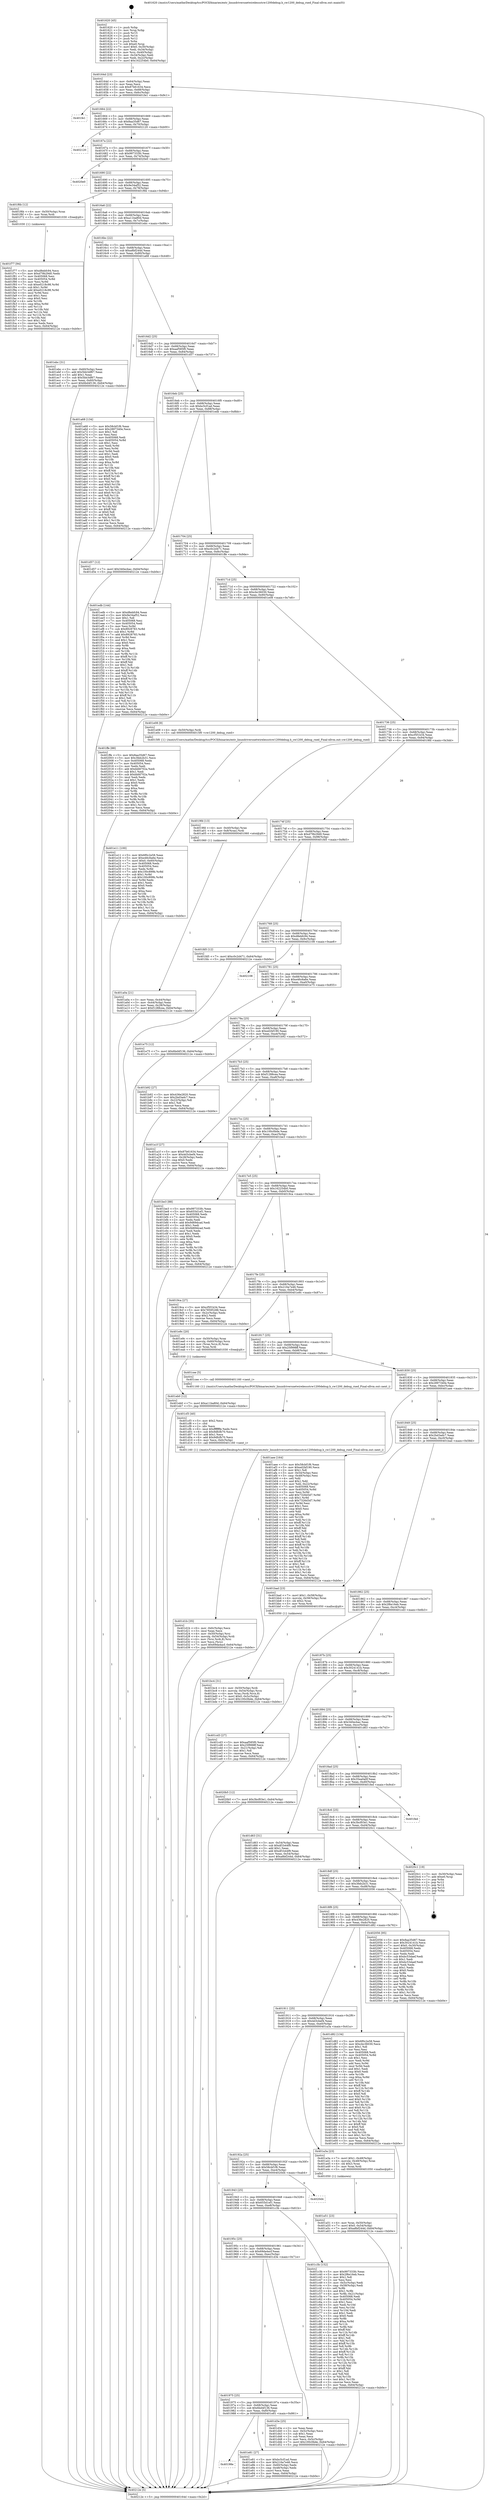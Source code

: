 digraph "0x401620" {
  label = "0x401620 (/mnt/c/Users/mathe/Desktop/tcc/POCII/binaries/extr_linuxdriversnetwirelessstcw1200debug.h_cw1200_debug_rxed_Final-ollvm.out::main(0))"
  labelloc = "t"
  node[shape=record]

  Entry [label="",width=0.3,height=0.3,shape=circle,fillcolor=black,style=filled]
  "0x40164d" [label="{
     0x40164d [23]\l
     | [instrs]\l
     &nbsp;&nbsp;0x40164d \<+3\>: mov -0x64(%rbp),%eax\l
     &nbsp;&nbsp;0x401650 \<+2\>: mov %eax,%ecx\l
     &nbsp;&nbsp;0x401652 \<+6\>: sub $0x87b61634,%ecx\l
     &nbsp;&nbsp;0x401658 \<+3\>: mov %eax,-0x68(%rbp)\l
     &nbsp;&nbsp;0x40165b \<+3\>: mov %ecx,-0x6c(%rbp)\l
     &nbsp;&nbsp;0x40165e \<+6\>: je 0000000000401fe1 \<main+0x9c1\>\l
  }"]
  "0x401fe1" [label="{
     0x401fe1\l
  }", style=dashed]
  "0x401664" [label="{
     0x401664 [22]\l
     | [instrs]\l
     &nbsp;&nbsp;0x401664 \<+5\>: jmp 0000000000401669 \<main+0x49\>\l
     &nbsp;&nbsp;0x401669 \<+3\>: mov -0x68(%rbp),%eax\l
     &nbsp;&nbsp;0x40166c \<+5\>: sub $0x8aa35d67,%eax\l
     &nbsp;&nbsp;0x401671 \<+3\>: mov %eax,-0x70(%rbp)\l
     &nbsp;&nbsp;0x401674 \<+6\>: je 0000000000402120 \<main+0xb00\>\l
  }"]
  Exit [label="",width=0.3,height=0.3,shape=circle,fillcolor=black,style=filled,peripheries=2]
  "0x402120" [label="{
     0x402120\l
  }", style=dashed]
  "0x40167a" [label="{
     0x40167a [22]\l
     | [instrs]\l
     &nbsp;&nbsp;0x40167a \<+5\>: jmp 000000000040167f \<main+0x5f\>\l
     &nbsp;&nbsp;0x40167f \<+3\>: mov -0x68(%rbp),%eax\l
     &nbsp;&nbsp;0x401682 \<+5\>: sub $0x997333fc,%eax\l
     &nbsp;&nbsp;0x401687 \<+3\>: mov %eax,-0x74(%rbp)\l
     &nbsp;&nbsp;0x40168a \<+6\>: je 00000000004020e0 \<main+0xac0\>\l
  }"]
  "0x401f77" [label="{
     0x401f77 [94]\l
     | [instrs]\l
     &nbsp;&nbsp;0x401f77 \<+5\>: mov $0xd8ebfc94,%ecx\l
     &nbsp;&nbsp;0x401f7c \<+5\>: mov $0xd79b29d0,%edx\l
     &nbsp;&nbsp;0x401f81 \<+7\>: mov 0x405068,%esi\l
     &nbsp;&nbsp;0x401f88 \<+8\>: mov 0x405054,%r8d\l
     &nbsp;&nbsp;0x401f90 \<+3\>: mov %esi,%r9d\l
     &nbsp;&nbsp;0x401f93 \<+7\>: sub $0xe0218c98,%r9d\l
     &nbsp;&nbsp;0x401f9a \<+4\>: sub $0x1,%r9d\l
     &nbsp;&nbsp;0x401f9e \<+7\>: add $0xe0218c98,%r9d\l
     &nbsp;&nbsp;0x401fa5 \<+4\>: imul %r9d,%esi\l
     &nbsp;&nbsp;0x401fa9 \<+3\>: and $0x1,%esi\l
     &nbsp;&nbsp;0x401fac \<+3\>: cmp $0x0,%esi\l
     &nbsp;&nbsp;0x401faf \<+4\>: sete %r10b\l
     &nbsp;&nbsp;0x401fb3 \<+4\>: cmp $0xa,%r8d\l
     &nbsp;&nbsp;0x401fb7 \<+4\>: setl %r11b\l
     &nbsp;&nbsp;0x401fbb \<+3\>: mov %r10b,%bl\l
     &nbsp;&nbsp;0x401fbe \<+3\>: and %r11b,%bl\l
     &nbsp;&nbsp;0x401fc1 \<+3\>: xor %r11b,%r10b\l
     &nbsp;&nbsp;0x401fc4 \<+3\>: or %r10b,%bl\l
     &nbsp;&nbsp;0x401fc7 \<+3\>: test $0x1,%bl\l
     &nbsp;&nbsp;0x401fca \<+3\>: cmovne %edx,%ecx\l
     &nbsp;&nbsp;0x401fcd \<+3\>: mov %ecx,-0x64(%rbp)\l
     &nbsp;&nbsp;0x401fd0 \<+5\>: jmp 000000000040212e \<main+0xb0e\>\l
  }"]
  "0x4020e0" [label="{
     0x4020e0\l
  }", style=dashed]
  "0x401690" [label="{
     0x401690 [22]\l
     | [instrs]\l
     &nbsp;&nbsp;0x401690 \<+5\>: jmp 0000000000401695 \<main+0x75\>\l
     &nbsp;&nbsp;0x401695 \<+3\>: mov -0x68(%rbp),%eax\l
     &nbsp;&nbsp;0x401698 \<+5\>: sub $0x9e34af52,%eax\l
     &nbsp;&nbsp;0x40169d \<+3\>: mov %eax,-0x78(%rbp)\l
     &nbsp;&nbsp;0x4016a0 \<+6\>: je 0000000000401f6b \<main+0x94b\>\l
  }"]
  "0x401eb0" [label="{
     0x401eb0 [12]\l
     | [instrs]\l
     &nbsp;&nbsp;0x401eb0 \<+7\>: movl $0xa11ba80d,-0x64(%rbp)\l
     &nbsp;&nbsp;0x401eb7 \<+5\>: jmp 000000000040212e \<main+0xb0e\>\l
  }"]
  "0x401f6b" [label="{
     0x401f6b [12]\l
     | [instrs]\l
     &nbsp;&nbsp;0x401f6b \<+4\>: mov -0x50(%rbp),%rax\l
     &nbsp;&nbsp;0x401f6f \<+3\>: mov %rax,%rdi\l
     &nbsp;&nbsp;0x401f72 \<+5\>: call 0000000000401030 \<free@plt\>\l
     | [calls]\l
     &nbsp;&nbsp;0x401030 \{1\} (unknown)\l
  }"]
  "0x4016a6" [label="{
     0x4016a6 [22]\l
     | [instrs]\l
     &nbsp;&nbsp;0x4016a6 \<+5\>: jmp 00000000004016ab \<main+0x8b\>\l
     &nbsp;&nbsp;0x4016ab \<+3\>: mov -0x68(%rbp),%eax\l
     &nbsp;&nbsp;0x4016ae \<+5\>: sub $0xa11ba80d,%eax\l
     &nbsp;&nbsp;0x4016b3 \<+3\>: mov %eax,-0x7c(%rbp)\l
     &nbsp;&nbsp;0x4016b6 \<+6\>: je 0000000000401ebc \<main+0x89c\>\l
  }"]
  "0x40198e" [label="{
     0x40198e\l
  }", style=dashed]
  "0x401ebc" [label="{
     0x401ebc [31]\l
     | [instrs]\l
     &nbsp;&nbsp;0x401ebc \<+3\>: mov -0x60(%rbp),%eax\l
     &nbsp;&nbsp;0x401ebf \<+5\>: add $0x5bb3df67,%eax\l
     &nbsp;&nbsp;0x401ec4 \<+3\>: add $0x1,%eax\l
     &nbsp;&nbsp;0x401ec7 \<+5\>: sub $0x5bb3df67,%eax\l
     &nbsp;&nbsp;0x401ecc \<+3\>: mov %eax,-0x60(%rbp)\l
     &nbsp;&nbsp;0x401ecf \<+7\>: movl $0x6bd4f136,-0x64(%rbp)\l
     &nbsp;&nbsp;0x401ed6 \<+5\>: jmp 000000000040212e \<main+0xb0e\>\l
  }"]
  "0x4016bc" [label="{
     0x4016bc [22]\l
     | [instrs]\l
     &nbsp;&nbsp;0x4016bc \<+5\>: jmp 00000000004016c1 \<main+0xa1\>\l
     &nbsp;&nbsp;0x4016c1 \<+3\>: mov -0x68(%rbp),%eax\l
     &nbsp;&nbsp;0x4016c4 \<+5\>: sub $0xa8bf244d,%eax\l
     &nbsp;&nbsp;0x4016c9 \<+3\>: mov %eax,-0x80(%rbp)\l
     &nbsp;&nbsp;0x4016cc \<+6\>: je 0000000000401a68 \<main+0x448\>\l
  }"]
  "0x401e81" [label="{
     0x401e81 [27]\l
     | [instrs]\l
     &nbsp;&nbsp;0x401e81 \<+5\>: mov $0xbc5cf1ad,%eax\l
     &nbsp;&nbsp;0x401e86 \<+5\>: mov $0x216a7e46,%ecx\l
     &nbsp;&nbsp;0x401e8b \<+3\>: mov -0x60(%rbp),%edx\l
     &nbsp;&nbsp;0x401e8e \<+3\>: cmp -0x48(%rbp),%edx\l
     &nbsp;&nbsp;0x401e91 \<+3\>: cmovl %ecx,%eax\l
     &nbsp;&nbsp;0x401e94 \<+3\>: mov %eax,-0x64(%rbp)\l
     &nbsp;&nbsp;0x401e97 \<+5\>: jmp 000000000040212e \<main+0xb0e\>\l
  }"]
  "0x401a68" [label="{
     0x401a68 [134]\l
     | [instrs]\l
     &nbsp;&nbsp;0x401a68 \<+5\>: mov $0x58cbf1f6,%eax\l
     &nbsp;&nbsp;0x401a6d \<+5\>: mov $0x2897340e,%ecx\l
     &nbsp;&nbsp;0x401a72 \<+2\>: mov $0x1,%dl\l
     &nbsp;&nbsp;0x401a74 \<+2\>: xor %esi,%esi\l
     &nbsp;&nbsp;0x401a76 \<+7\>: mov 0x405068,%edi\l
     &nbsp;&nbsp;0x401a7d \<+8\>: mov 0x405054,%r8d\l
     &nbsp;&nbsp;0x401a85 \<+3\>: sub $0x1,%esi\l
     &nbsp;&nbsp;0x401a88 \<+3\>: mov %edi,%r9d\l
     &nbsp;&nbsp;0x401a8b \<+3\>: add %esi,%r9d\l
     &nbsp;&nbsp;0x401a8e \<+4\>: imul %r9d,%edi\l
     &nbsp;&nbsp;0x401a92 \<+3\>: and $0x1,%edi\l
     &nbsp;&nbsp;0x401a95 \<+3\>: cmp $0x0,%edi\l
     &nbsp;&nbsp;0x401a98 \<+4\>: sete %r10b\l
     &nbsp;&nbsp;0x401a9c \<+4\>: cmp $0xa,%r8d\l
     &nbsp;&nbsp;0x401aa0 \<+4\>: setl %r11b\l
     &nbsp;&nbsp;0x401aa4 \<+3\>: mov %r10b,%bl\l
     &nbsp;&nbsp;0x401aa7 \<+3\>: xor $0xff,%bl\l
     &nbsp;&nbsp;0x401aaa \<+3\>: mov %r11b,%r14b\l
     &nbsp;&nbsp;0x401aad \<+4\>: xor $0xff,%r14b\l
     &nbsp;&nbsp;0x401ab1 \<+3\>: xor $0x0,%dl\l
     &nbsp;&nbsp;0x401ab4 \<+3\>: mov %bl,%r15b\l
     &nbsp;&nbsp;0x401ab7 \<+4\>: and $0x0,%r15b\l
     &nbsp;&nbsp;0x401abb \<+3\>: and %dl,%r10b\l
     &nbsp;&nbsp;0x401abe \<+3\>: mov %r14b,%r12b\l
     &nbsp;&nbsp;0x401ac1 \<+4\>: and $0x0,%r12b\l
     &nbsp;&nbsp;0x401ac5 \<+3\>: and %dl,%r11b\l
     &nbsp;&nbsp;0x401ac8 \<+3\>: or %r10b,%r15b\l
     &nbsp;&nbsp;0x401acb \<+3\>: or %r11b,%r12b\l
     &nbsp;&nbsp;0x401ace \<+3\>: xor %r12b,%r15b\l
     &nbsp;&nbsp;0x401ad1 \<+3\>: or %r14b,%bl\l
     &nbsp;&nbsp;0x401ad4 \<+3\>: xor $0xff,%bl\l
     &nbsp;&nbsp;0x401ad7 \<+3\>: or $0x0,%dl\l
     &nbsp;&nbsp;0x401ada \<+2\>: and %dl,%bl\l
     &nbsp;&nbsp;0x401adc \<+3\>: or %bl,%r15b\l
     &nbsp;&nbsp;0x401adf \<+4\>: test $0x1,%r15b\l
     &nbsp;&nbsp;0x401ae3 \<+3\>: cmovne %ecx,%eax\l
     &nbsp;&nbsp;0x401ae6 \<+3\>: mov %eax,-0x64(%rbp)\l
     &nbsp;&nbsp;0x401ae9 \<+5\>: jmp 000000000040212e \<main+0xb0e\>\l
  }"]
  "0x4016d2" [label="{
     0x4016d2 [25]\l
     | [instrs]\l
     &nbsp;&nbsp;0x4016d2 \<+5\>: jmp 00000000004016d7 \<main+0xb7\>\l
     &nbsp;&nbsp;0x4016d7 \<+3\>: mov -0x68(%rbp),%eax\l
     &nbsp;&nbsp;0x4016da \<+5\>: sub $0xaaf585f0,%eax\l
     &nbsp;&nbsp;0x4016df \<+6\>: mov %eax,-0x84(%rbp)\l
     &nbsp;&nbsp;0x4016e5 \<+6\>: je 0000000000401d57 \<main+0x737\>\l
  }"]
  "0x401e11" [label="{
     0x401e11 [100]\l
     | [instrs]\l
     &nbsp;&nbsp;0x401e11 \<+5\>: mov $0x6f0c2e58,%eax\l
     &nbsp;&nbsp;0x401e16 \<+5\>: mov $0xe46c6a6e,%ecx\l
     &nbsp;&nbsp;0x401e1b \<+7\>: movl $0x0,-0x60(%rbp)\l
     &nbsp;&nbsp;0x401e22 \<+7\>: mov 0x405068,%edx\l
     &nbsp;&nbsp;0x401e29 \<+7\>: mov 0x405054,%esi\l
     &nbsp;&nbsp;0x401e30 \<+3\>: mov %edx,%r8d\l
     &nbsp;&nbsp;0x401e33 \<+7\>: add $0x100c899b,%r8d\l
     &nbsp;&nbsp;0x401e3a \<+4\>: sub $0x1,%r8d\l
     &nbsp;&nbsp;0x401e3e \<+7\>: sub $0x100c899b,%r8d\l
     &nbsp;&nbsp;0x401e45 \<+4\>: imul %r8d,%edx\l
     &nbsp;&nbsp;0x401e49 \<+3\>: and $0x1,%edx\l
     &nbsp;&nbsp;0x401e4c \<+3\>: cmp $0x0,%edx\l
     &nbsp;&nbsp;0x401e4f \<+4\>: sete %r9b\l
     &nbsp;&nbsp;0x401e53 \<+3\>: cmp $0xa,%esi\l
     &nbsp;&nbsp;0x401e56 \<+4\>: setl %r10b\l
     &nbsp;&nbsp;0x401e5a \<+3\>: mov %r9b,%r11b\l
     &nbsp;&nbsp;0x401e5d \<+3\>: and %r10b,%r11b\l
     &nbsp;&nbsp;0x401e60 \<+3\>: xor %r10b,%r9b\l
     &nbsp;&nbsp;0x401e63 \<+3\>: or %r9b,%r11b\l
     &nbsp;&nbsp;0x401e66 \<+4\>: test $0x1,%r11b\l
     &nbsp;&nbsp;0x401e6a \<+3\>: cmovne %ecx,%eax\l
     &nbsp;&nbsp;0x401e6d \<+3\>: mov %eax,-0x64(%rbp)\l
     &nbsp;&nbsp;0x401e70 \<+5\>: jmp 000000000040212e \<main+0xb0e\>\l
  }"]
  "0x401d57" [label="{
     0x401d57 [12]\l
     | [instrs]\l
     &nbsp;&nbsp;0x401d57 \<+7\>: movl $0x340ecbac,-0x64(%rbp)\l
     &nbsp;&nbsp;0x401d5e \<+5\>: jmp 000000000040212e \<main+0xb0e\>\l
  }"]
  "0x4016eb" [label="{
     0x4016eb [25]\l
     | [instrs]\l
     &nbsp;&nbsp;0x4016eb \<+5\>: jmp 00000000004016f0 \<main+0xd0\>\l
     &nbsp;&nbsp;0x4016f0 \<+3\>: mov -0x68(%rbp),%eax\l
     &nbsp;&nbsp;0x4016f3 \<+5\>: sub $0xbc5cf1ad,%eax\l
     &nbsp;&nbsp;0x4016f8 \<+6\>: mov %eax,-0x88(%rbp)\l
     &nbsp;&nbsp;0x4016fe \<+6\>: je 0000000000401edb \<main+0x8bb\>\l
  }"]
  "0x401975" [label="{
     0x401975 [25]\l
     | [instrs]\l
     &nbsp;&nbsp;0x401975 \<+5\>: jmp 000000000040197a \<main+0x35a\>\l
     &nbsp;&nbsp;0x40197a \<+3\>: mov -0x68(%rbp),%eax\l
     &nbsp;&nbsp;0x40197d \<+5\>: sub $0x6bd4f136,%eax\l
     &nbsp;&nbsp;0x401982 \<+6\>: mov %eax,-0xf0(%rbp)\l
     &nbsp;&nbsp;0x401988 \<+6\>: je 0000000000401e81 \<main+0x861\>\l
  }"]
  "0x401edb" [label="{
     0x401edb [144]\l
     | [instrs]\l
     &nbsp;&nbsp;0x401edb \<+5\>: mov $0xd8ebfc94,%eax\l
     &nbsp;&nbsp;0x401ee0 \<+5\>: mov $0x9e34af52,%ecx\l
     &nbsp;&nbsp;0x401ee5 \<+2\>: mov $0x1,%dl\l
     &nbsp;&nbsp;0x401ee7 \<+7\>: mov 0x405068,%esi\l
     &nbsp;&nbsp;0x401eee \<+7\>: mov 0x405054,%edi\l
     &nbsp;&nbsp;0x401ef5 \<+3\>: mov %esi,%r8d\l
     &nbsp;&nbsp;0x401ef8 \<+7\>: sub $0x8928783,%r8d\l
     &nbsp;&nbsp;0x401eff \<+4\>: sub $0x1,%r8d\l
     &nbsp;&nbsp;0x401f03 \<+7\>: add $0x8928783,%r8d\l
     &nbsp;&nbsp;0x401f0a \<+4\>: imul %r8d,%esi\l
     &nbsp;&nbsp;0x401f0e \<+3\>: and $0x1,%esi\l
     &nbsp;&nbsp;0x401f11 \<+3\>: cmp $0x0,%esi\l
     &nbsp;&nbsp;0x401f14 \<+4\>: sete %r9b\l
     &nbsp;&nbsp;0x401f18 \<+3\>: cmp $0xa,%edi\l
     &nbsp;&nbsp;0x401f1b \<+4\>: setl %r10b\l
     &nbsp;&nbsp;0x401f1f \<+3\>: mov %r9b,%r11b\l
     &nbsp;&nbsp;0x401f22 \<+4\>: xor $0xff,%r11b\l
     &nbsp;&nbsp;0x401f26 \<+3\>: mov %r10b,%bl\l
     &nbsp;&nbsp;0x401f29 \<+3\>: xor $0xff,%bl\l
     &nbsp;&nbsp;0x401f2c \<+3\>: xor $0x1,%dl\l
     &nbsp;&nbsp;0x401f2f \<+3\>: mov %r11b,%r14b\l
     &nbsp;&nbsp;0x401f32 \<+4\>: and $0xff,%r14b\l
     &nbsp;&nbsp;0x401f36 \<+3\>: and %dl,%r9b\l
     &nbsp;&nbsp;0x401f39 \<+3\>: mov %bl,%r15b\l
     &nbsp;&nbsp;0x401f3c \<+4\>: and $0xff,%r15b\l
     &nbsp;&nbsp;0x401f40 \<+3\>: and %dl,%r10b\l
     &nbsp;&nbsp;0x401f43 \<+3\>: or %r9b,%r14b\l
     &nbsp;&nbsp;0x401f46 \<+3\>: or %r10b,%r15b\l
     &nbsp;&nbsp;0x401f49 \<+3\>: xor %r15b,%r14b\l
     &nbsp;&nbsp;0x401f4c \<+3\>: or %bl,%r11b\l
     &nbsp;&nbsp;0x401f4f \<+4\>: xor $0xff,%r11b\l
     &nbsp;&nbsp;0x401f53 \<+3\>: or $0x1,%dl\l
     &nbsp;&nbsp;0x401f56 \<+3\>: and %dl,%r11b\l
     &nbsp;&nbsp;0x401f59 \<+3\>: or %r11b,%r14b\l
     &nbsp;&nbsp;0x401f5c \<+4\>: test $0x1,%r14b\l
     &nbsp;&nbsp;0x401f60 \<+3\>: cmovne %ecx,%eax\l
     &nbsp;&nbsp;0x401f63 \<+3\>: mov %eax,-0x64(%rbp)\l
     &nbsp;&nbsp;0x401f66 \<+5\>: jmp 000000000040212e \<main+0xb0e\>\l
  }"]
  "0x401704" [label="{
     0x401704 [25]\l
     | [instrs]\l
     &nbsp;&nbsp;0x401704 \<+5\>: jmp 0000000000401709 \<main+0xe9\>\l
     &nbsp;&nbsp;0x401709 \<+3\>: mov -0x68(%rbp),%eax\l
     &nbsp;&nbsp;0x40170c \<+5\>: sub $0xc0c2d471,%eax\l
     &nbsp;&nbsp;0x401711 \<+6\>: mov %eax,-0x8c(%rbp)\l
     &nbsp;&nbsp;0x401717 \<+6\>: je 0000000000401ffe \<main+0x9de\>\l
  }"]
  "0x401d3e" [label="{
     0x401d3e [25]\l
     | [instrs]\l
     &nbsp;&nbsp;0x401d3e \<+2\>: xor %eax,%eax\l
     &nbsp;&nbsp;0x401d40 \<+3\>: mov -0x5c(%rbp),%ecx\l
     &nbsp;&nbsp;0x401d43 \<+3\>: sub $0x1,%eax\l
     &nbsp;&nbsp;0x401d46 \<+2\>: sub %eax,%ecx\l
     &nbsp;&nbsp;0x401d48 \<+3\>: mov %ecx,-0x5c(%rbp)\l
     &nbsp;&nbsp;0x401d4b \<+7\>: movl $0x100c0bde,-0x64(%rbp)\l
     &nbsp;&nbsp;0x401d52 \<+5\>: jmp 000000000040212e \<main+0xb0e\>\l
  }"]
  "0x401ffe" [label="{
     0x401ffe [88]\l
     | [instrs]\l
     &nbsp;&nbsp;0x401ffe \<+5\>: mov $0x8aa35d67,%eax\l
     &nbsp;&nbsp;0x402003 \<+5\>: mov $0x3feb2b31,%ecx\l
     &nbsp;&nbsp;0x402008 \<+7\>: mov 0x405068,%edx\l
     &nbsp;&nbsp;0x40200f \<+7\>: mov 0x405054,%esi\l
     &nbsp;&nbsp;0x402016 \<+2\>: mov %edx,%edi\l
     &nbsp;&nbsp;0x402018 \<+6\>: add $0xbbfd702a,%edi\l
     &nbsp;&nbsp;0x40201e \<+3\>: sub $0x1,%edi\l
     &nbsp;&nbsp;0x402021 \<+6\>: sub $0xbbfd702a,%edi\l
     &nbsp;&nbsp;0x402027 \<+3\>: imul %edi,%edx\l
     &nbsp;&nbsp;0x40202a \<+3\>: and $0x1,%edx\l
     &nbsp;&nbsp;0x40202d \<+3\>: cmp $0x0,%edx\l
     &nbsp;&nbsp;0x402030 \<+4\>: sete %r8b\l
     &nbsp;&nbsp;0x402034 \<+3\>: cmp $0xa,%esi\l
     &nbsp;&nbsp;0x402037 \<+4\>: setl %r9b\l
     &nbsp;&nbsp;0x40203b \<+3\>: mov %r8b,%r10b\l
     &nbsp;&nbsp;0x40203e \<+3\>: and %r9b,%r10b\l
     &nbsp;&nbsp;0x402041 \<+3\>: xor %r9b,%r8b\l
     &nbsp;&nbsp;0x402044 \<+3\>: or %r8b,%r10b\l
     &nbsp;&nbsp;0x402047 \<+4\>: test $0x1,%r10b\l
     &nbsp;&nbsp;0x40204b \<+3\>: cmovne %ecx,%eax\l
     &nbsp;&nbsp;0x40204e \<+3\>: mov %eax,-0x64(%rbp)\l
     &nbsp;&nbsp;0x402051 \<+5\>: jmp 000000000040212e \<main+0xb0e\>\l
  }"]
  "0x40171d" [label="{
     0x40171d [25]\l
     | [instrs]\l
     &nbsp;&nbsp;0x40171d \<+5\>: jmp 0000000000401722 \<main+0x102\>\l
     &nbsp;&nbsp;0x401722 \<+3\>: mov -0x68(%rbp),%eax\l
     &nbsp;&nbsp;0x401725 \<+5\>: sub $0xcbc36030,%eax\l
     &nbsp;&nbsp;0x40172a \<+6\>: mov %eax,-0x90(%rbp)\l
     &nbsp;&nbsp;0x401730 \<+6\>: je 0000000000401e08 \<main+0x7e8\>\l
  }"]
  "0x401d1b" [label="{
     0x401d1b [35]\l
     | [instrs]\l
     &nbsp;&nbsp;0x401d1b \<+6\>: mov -0xfc(%rbp),%ecx\l
     &nbsp;&nbsp;0x401d21 \<+3\>: imul %eax,%ecx\l
     &nbsp;&nbsp;0x401d24 \<+4\>: mov -0x50(%rbp),%rsi\l
     &nbsp;&nbsp;0x401d28 \<+4\>: movslq -0x54(%rbp),%rdi\l
     &nbsp;&nbsp;0x401d2c \<+4\>: mov (%rsi,%rdi,8),%rsi\l
     &nbsp;&nbsp;0x401d30 \<+2\>: mov %ecx,(%rsi)\l
     &nbsp;&nbsp;0x401d32 \<+7\>: movl $0x69da4acf,-0x64(%rbp)\l
     &nbsp;&nbsp;0x401d39 \<+5\>: jmp 000000000040212e \<main+0xb0e\>\l
  }"]
  "0x401e08" [label="{
     0x401e08 [9]\l
     | [instrs]\l
     &nbsp;&nbsp;0x401e08 \<+4\>: mov -0x50(%rbp),%rdi\l
     &nbsp;&nbsp;0x401e0c \<+5\>: call 00000000004015f0 \<cw1200_debug_rxed\>\l
     | [calls]\l
     &nbsp;&nbsp;0x4015f0 \{1\} (/mnt/c/Users/mathe/Desktop/tcc/POCII/binaries/extr_linuxdriversnetwirelessstcw1200debug.h_cw1200_debug_rxed_Final-ollvm.out::cw1200_debug_rxed)\l
  }"]
  "0x401736" [label="{
     0x401736 [25]\l
     | [instrs]\l
     &nbsp;&nbsp;0x401736 \<+5\>: jmp 000000000040173b \<main+0x11b\>\l
     &nbsp;&nbsp;0x40173b \<+3\>: mov -0x68(%rbp),%eax\l
     &nbsp;&nbsp;0x40173e \<+5\>: sub $0xcf5f1b34,%eax\l
     &nbsp;&nbsp;0x401743 \<+6\>: mov %eax,-0x94(%rbp)\l
     &nbsp;&nbsp;0x401749 \<+6\>: je 00000000004019fd \<main+0x3dd\>\l
  }"]
  "0x401cf3" [label="{
     0x401cf3 [40]\l
     | [instrs]\l
     &nbsp;&nbsp;0x401cf3 \<+5\>: mov $0x2,%ecx\l
     &nbsp;&nbsp;0x401cf8 \<+1\>: cltd\l
     &nbsp;&nbsp;0x401cf9 \<+2\>: idiv %ecx\l
     &nbsp;&nbsp;0x401cfb \<+6\>: imul $0xfffffffe,%edx,%ecx\l
     &nbsp;&nbsp;0x401d01 \<+6\>: sub $0x9dfcfb70,%ecx\l
     &nbsp;&nbsp;0x401d07 \<+3\>: add $0x1,%ecx\l
     &nbsp;&nbsp;0x401d0a \<+6\>: add $0x9dfcfb70,%ecx\l
     &nbsp;&nbsp;0x401d10 \<+6\>: mov %ecx,-0xfc(%rbp)\l
     &nbsp;&nbsp;0x401d16 \<+5\>: call 0000000000401160 \<next_i\>\l
     | [calls]\l
     &nbsp;&nbsp;0x401160 \{1\} (/mnt/c/Users/mathe/Desktop/tcc/POCII/binaries/extr_linuxdriversnetwirelessstcw1200debug.h_cw1200_debug_rxed_Final-ollvm.out::next_i)\l
  }"]
  "0x4019fd" [label="{
     0x4019fd [13]\l
     | [instrs]\l
     &nbsp;&nbsp;0x4019fd \<+4\>: mov -0x40(%rbp),%rax\l
     &nbsp;&nbsp;0x401a01 \<+4\>: mov 0x8(%rax),%rdi\l
     &nbsp;&nbsp;0x401a05 \<+5\>: call 0000000000401060 \<atoi@plt\>\l
     | [calls]\l
     &nbsp;&nbsp;0x401060 \{1\} (unknown)\l
  }"]
  "0x40174f" [label="{
     0x40174f [25]\l
     | [instrs]\l
     &nbsp;&nbsp;0x40174f \<+5\>: jmp 0000000000401754 \<main+0x134\>\l
     &nbsp;&nbsp;0x401754 \<+3\>: mov -0x68(%rbp),%eax\l
     &nbsp;&nbsp;0x401757 \<+5\>: sub $0xd79b29d0,%eax\l
     &nbsp;&nbsp;0x40175c \<+6\>: mov %eax,-0x98(%rbp)\l
     &nbsp;&nbsp;0x401762 \<+6\>: je 0000000000401fd5 \<main+0x9b5\>\l
  }"]
  "0x40195c" [label="{
     0x40195c [25]\l
     | [instrs]\l
     &nbsp;&nbsp;0x40195c \<+5\>: jmp 0000000000401961 \<main+0x341\>\l
     &nbsp;&nbsp;0x401961 \<+3\>: mov -0x68(%rbp),%eax\l
     &nbsp;&nbsp;0x401964 \<+5\>: sub $0x69da4acf,%eax\l
     &nbsp;&nbsp;0x401969 \<+6\>: mov %eax,-0xec(%rbp)\l
     &nbsp;&nbsp;0x40196f \<+6\>: je 0000000000401d3e \<main+0x71e\>\l
  }"]
  "0x401fd5" [label="{
     0x401fd5 [12]\l
     | [instrs]\l
     &nbsp;&nbsp;0x401fd5 \<+7\>: movl $0xc0c2d471,-0x64(%rbp)\l
     &nbsp;&nbsp;0x401fdc \<+5\>: jmp 000000000040212e \<main+0xb0e\>\l
  }"]
  "0x401768" [label="{
     0x401768 [25]\l
     | [instrs]\l
     &nbsp;&nbsp;0x401768 \<+5\>: jmp 000000000040176d \<main+0x14d\>\l
     &nbsp;&nbsp;0x40176d \<+3\>: mov -0x68(%rbp),%eax\l
     &nbsp;&nbsp;0x401770 \<+5\>: sub $0xd8ebfc94,%eax\l
     &nbsp;&nbsp;0x401775 \<+6\>: mov %eax,-0x9c(%rbp)\l
     &nbsp;&nbsp;0x40177b \<+6\>: je 0000000000402108 \<main+0xae8\>\l
  }"]
  "0x401c3b" [label="{
     0x401c3b [152]\l
     | [instrs]\l
     &nbsp;&nbsp;0x401c3b \<+5\>: mov $0x997333fc,%eax\l
     &nbsp;&nbsp;0x401c40 \<+5\>: mov $0x2f6e16eb,%ecx\l
     &nbsp;&nbsp;0x401c45 \<+2\>: mov $0x1,%dl\l
     &nbsp;&nbsp;0x401c47 \<+2\>: xor %esi,%esi\l
     &nbsp;&nbsp;0x401c49 \<+3\>: mov -0x5c(%rbp),%edi\l
     &nbsp;&nbsp;0x401c4c \<+3\>: cmp -0x58(%rbp),%edi\l
     &nbsp;&nbsp;0x401c4f \<+4\>: setl %r8b\l
     &nbsp;&nbsp;0x401c53 \<+4\>: and $0x1,%r8b\l
     &nbsp;&nbsp;0x401c57 \<+4\>: mov %r8b,-0x21(%rbp)\l
     &nbsp;&nbsp;0x401c5b \<+7\>: mov 0x405068,%edi\l
     &nbsp;&nbsp;0x401c62 \<+8\>: mov 0x405054,%r9d\l
     &nbsp;&nbsp;0x401c6a \<+3\>: sub $0x1,%esi\l
     &nbsp;&nbsp;0x401c6d \<+3\>: mov %edi,%r10d\l
     &nbsp;&nbsp;0x401c70 \<+3\>: add %esi,%r10d\l
     &nbsp;&nbsp;0x401c73 \<+4\>: imul %r10d,%edi\l
     &nbsp;&nbsp;0x401c77 \<+3\>: and $0x1,%edi\l
     &nbsp;&nbsp;0x401c7a \<+3\>: cmp $0x0,%edi\l
     &nbsp;&nbsp;0x401c7d \<+4\>: sete %r8b\l
     &nbsp;&nbsp;0x401c81 \<+4\>: cmp $0xa,%r9d\l
     &nbsp;&nbsp;0x401c85 \<+4\>: setl %r11b\l
     &nbsp;&nbsp;0x401c89 \<+3\>: mov %r8b,%bl\l
     &nbsp;&nbsp;0x401c8c \<+3\>: xor $0xff,%bl\l
     &nbsp;&nbsp;0x401c8f \<+3\>: mov %r11b,%r14b\l
     &nbsp;&nbsp;0x401c92 \<+4\>: xor $0xff,%r14b\l
     &nbsp;&nbsp;0x401c96 \<+3\>: xor $0x1,%dl\l
     &nbsp;&nbsp;0x401c99 \<+3\>: mov %bl,%r15b\l
     &nbsp;&nbsp;0x401c9c \<+4\>: and $0xff,%r15b\l
     &nbsp;&nbsp;0x401ca0 \<+3\>: and %dl,%r8b\l
     &nbsp;&nbsp;0x401ca3 \<+3\>: mov %r14b,%r12b\l
     &nbsp;&nbsp;0x401ca6 \<+4\>: and $0xff,%r12b\l
     &nbsp;&nbsp;0x401caa \<+3\>: and %dl,%r11b\l
     &nbsp;&nbsp;0x401cad \<+3\>: or %r8b,%r15b\l
     &nbsp;&nbsp;0x401cb0 \<+3\>: or %r11b,%r12b\l
     &nbsp;&nbsp;0x401cb3 \<+3\>: xor %r12b,%r15b\l
     &nbsp;&nbsp;0x401cb6 \<+3\>: or %r14b,%bl\l
     &nbsp;&nbsp;0x401cb9 \<+3\>: xor $0xff,%bl\l
     &nbsp;&nbsp;0x401cbc \<+3\>: or $0x1,%dl\l
     &nbsp;&nbsp;0x401cbf \<+2\>: and %dl,%bl\l
     &nbsp;&nbsp;0x401cc1 \<+3\>: or %bl,%r15b\l
     &nbsp;&nbsp;0x401cc4 \<+4\>: test $0x1,%r15b\l
     &nbsp;&nbsp;0x401cc8 \<+3\>: cmovne %ecx,%eax\l
     &nbsp;&nbsp;0x401ccb \<+3\>: mov %eax,-0x64(%rbp)\l
     &nbsp;&nbsp;0x401cce \<+5\>: jmp 000000000040212e \<main+0xb0e\>\l
  }"]
  "0x402108" [label="{
     0x402108\l
  }", style=dashed]
  "0x401781" [label="{
     0x401781 [25]\l
     | [instrs]\l
     &nbsp;&nbsp;0x401781 \<+5\>: jmp 0000000000401786 \<main+0x166\>\l
     &nbsp;&nbsp;0x401786 \<+3\>: mov -0x68(%rbp),%eax\l
     &nbsp;&nbsp;0x401789 \<+5\>: sub $0xe46c6a6e,%eax\l
     &nbsp;&nbsp;0x40178e \<+6\>: mov %eax,-0xa0(%rbp)\l
     &nbsp;&nbsp;0x401794 \<+6\>: je 0000000000401e75 \<main+0x855\>\l
  }"]
  "0x401943" [label="{
     0x401943 [25]\l
     | [instrs]\l
     &nbsp;&nbsp;0x401943 \<+5\>: jmp 0000000000401948 \<main+0x328\>\l
     &nbsp;&nbsp;0x401948 \<+3\>: mov -0x68(%rbp),%eax\l
     &nbsp;&nbsp;0x40194b \<+5\>: sub $0x655d1ef1,%eax\l
     &nbsp;&nbsp;0x401950 \<+6\>: mov %eax,-0xe8(%rbp)\l
     &nbsp;&nbsp;0x401956 \<+6\>: je 0000000000401c3b \<main+0x61b\>\l
  }"]
  "0x401e75" [label="{
     0x401e75 [12]\l
     | [instrs]\l
     &nbsp;&nbsp;0x401e75 \<+7\>: movl $0x6bd4f136,-0x64(%rbp)\l
     &nbsp;&nbsp;0x401e7c \<+5\>: jmp 000000000040212e \<main+0xb0e\>\l
  }"]
  "0x40179a" [label="{
     0x40179a [25]\l
     | [instrs]\l
     &nbsp;&nbsp;0x40179a \<+5\>: jmp 000000000040179f \<main+0x17f\>\l
     &nbsp;&nbsp;0x40179f \<+3\>: mov -0x68(%rbp),%eax\l
     &nbsp;&nbsp;0x4017a2 \<+5\>: sub $0xed2bf190,%eax\l
     &nbsp;&nbsp;0x4017a7 \<+6\>: mov %eax,-0xa4(%rbp)\l
     &nbsp;&nbsp;0x4017ad \<+6\>: je 0000000000401b92 \<main+0x572\>\l
  }"]
  "0x4020d4" [label="{
     0x4020d4\l
  }", style=dashed]
  "0x401b92" [label="{
     0x401b92 [27]\l
     | [instrs]\l
     &nbsp;&nbsp;0x401b92 \<+5\>: mov $0x436e2820,%eax\l
     &nbsp;&nbsp;0x401b97 \<+5\>: mov $0x2bd3adc7,%ecx\l
     &nbsp;&nbsp;0x401b9c \<+3\>: mov -0x22(%rbp),%dl\l
     &nbsp;&nbsp;0x401b9f \<+3\>: test $0x1,%dl\l
     &nbsp;&nbsp;0x401ba2 \<+3\>: cmovne %ecx,%eax\l
     &nbsp;&nbsp;0x401ba5 \<+3\>: mov %eax,-0x64(%rbp)\l
     &nbsp;&nbsp;0x401ba8 \<+5\>: jmp 000000000040212e \<main+0xb0e\>\l
  }"]
  "0x4017b3" [label="{
     0x4017b3 [25]\l
     | [instrs]\l
     &nbsp;&nbsp;0x4017b3 \<+5\>: jmp 00000000004017b8 \<main+0x198\>\l
     &nbsp;&nbsp;0x4017b8 \<+3\>: mov -0x68(%rbp),%eax\l
     &nbsp;&nbsp;0x4017bb \<+5\>: sub $0xf1288cea,%eax\l
     &nbsp;&nbsp;0x4017c0 \<+6\>: mov %eax,-0xa8(%rbp)\l
     &nbsp;&nbsp;0x4017c6 \<+6\>: je 0000000000401a1f \<main+0x3ff\>\l
  }"]
  "0x401bc4" [label="{
     0x401bc4 [31]\l
     | [instrs]\l
     &nbsp;&nbsp;0x401bc4 \<+4\>: mov -0x50(%rbp),%rdi\l
     &nbsp;&nbsp;0x401bc8 \<+4\>: movslq -0x54(%rbp),%rcx\l
     &nbsp;&nbsp;0x401bcc \<+4\>: mov %rax,(%rdi,%rcx,8)\l
     &nbsp;&nbsp;0x401bd0 \<+7\>: movl $0x0,-0x5c(%rbp)\l
     &nbsp;&nbsp;0x401bd7 \<+7\>: movl $0x100c0bde,-0x64(%rbp)\l
     &nbsp;&nbsp;0x401bde \<+5\>: jmp 000000000040212e \<main+0xb0e\>\l
  }"]
  "0x401a1f" [label="{
     0x401a1f [27]\l
     | [instrs]\l
     &nbsp;&nbsp;0x401a1f \<+5\>: mov $0x87b61634,%eax\l
     &nbsp;&nbsp;0x401a24 \<+5\>: mov $0x4d3cbef4,%ecx\l
     &nbsp;&nbsp;0x401a29 \<+3\>: mov -0x28(%rbp),%edx\l
     &nbsp;&nbsp;0x401a2c \<+3\>: cmp $0x0,%edx\l
     &nbsp;&nbsp;0x401a2f \<+3\>: cmove %ecx,%eax\l
     &nbsp;&nbsp;0x401a32 \<+3\>: mov %eax,-0x64(%rbp)\l
     &nbsp;&nbsp;0x401a35 \<+5\>: jmp 000000000040212e \<main+0xb0e\>\l
  }"]
  "0x4017cc" [label="{
     0x4017cc [25]\l
     | [instrs]\l
     &nbsp;&nbsp;0x4017cc \<+5\>: jmp 00000000004017d1 \<main+0x1b1\>\l
     &nbsp;&nbsp;0x4017d1 \<+3\>: mov -0x68(%rbp),%eax\l
     &nbsp;&nbsp;0x4017d4 \<+5\>: sub $0x100c0bde,%eax\l
     &nbsp;&nbsp;0x4017d9 \<+6\>: mov %eax,-0xac(%rbp)\l
     &nbsp;&nbsp;0x4017df \<+6\>: je 0000000000401be3 \<main+0x5c3\>\l
  }"]
  "0x401a51" [label="{
     0x401a51 [23]\l
     | [instrs]\l
     &nbsp;&nbsp;0x401a51 \<+4\>: mov %rax,-0x50(%rbp)\l
     &nbsp;&nbsp;0x401a55 \<+7\>: movl $0x0,-0x54(%rbp)\l
     &nbsp;&nbsp;0x401a5c \<+7\>: movl $0xa8bf244d,-0x64(%rbp)\l
     &nbsp;&nbsp;0x401a63 \<+5\>: jmp 000000000040212e \<main+0xb0e\>\l
  }"]
  "0x401be3" [label="{
     0x401be3 [88]\l
     | [instrs]\l
     &nbsp;&nbsp;0x401be3 \<+5\>: mov $0x997333fc,%eax\l
     &nbsp;&nbsp;0x401be8 \<+5\>: mov $0x655d1ef1,%ecx\l
     &nbsp;&nbsp;0x401bed \<+7\>: mov 0x405068,%edx\l
     &nbsp;&nbsp;0x401bf4 \<+7\>: mov 0x405054,%esi\l
     &nbsp;&nbsp;0x401bfb \<+2\>: mov %edx,%edi\l
     &nbsp;&nbsp;0x401bfd \<+6\>: add $0x9d69dcad,%edi\l
     &nbsp;&nbsp;0x401c03 \<+3\>: sub $0x1,%edi\l
     &nbsp;&nbsp;0x401c06 \<+6\>: sub $0x9d69dcad,%edi\l
     &nbsp;&nbsp;0x401c0c \<+3\>: imul %edi,%edx\l
     &nbsp;&nbsp;0x401c0f \<+3\>: and $0x1,%edx\l
     &nbsp;&nbsp;0x401c12 \<+3\>: cmp $0x0,%edx\l
     &nbsp;&nbsp;0x401c15 \<+4\>: sete %r8b\l
     &nbsp;&nbsp;0x401c19 \<+3\>: cmp $0xa,%esi\l
     &nbsp;&nbsp;0x401c1c \<+4\>: setl %r9b\l
     &nbsp;&nbsp;0x401c20 \<+3\>: mov %r8b,%r10b\l
     &nbsp;&nbsp;0x401c23 \<+3\>: and %r9b,%r10b\l
     &nbsp;&nbsp;0x401c26 \<+3\>: xor %r9b,%r8b\l
     &nbsp;&nbsp;0x401c29 \<+3\>: or %r8b,%r10b\l
     &nbsp;&nbsp;0x401c2c \<+4\>: test $0x1,%r10b\l
     &nbsp;&nbsp;0x401c30 \<+3\>: cmovne %ecx,%eax\l
     &nbsp;&nbsp;0x401c33 \<+3\>: mov %eax,-0x64(%rbp)\l
     &nbsp;&nbsp;0x401c36 \<+5\>: jmp 000000000040212e \<main+0xb0e\>\l
  }"]
  "0x4017e5" [label="{
     0x4017e5 [25]\l
     | [instrs]\l
     &nbsp;&nbsp;0x4017e5 \<+5\>: jmp 00000000004017ea \<main+0x1ca\>\l
     &nbsp;&nbsp;0x4017ea \<+3\>: mov -0x68(%rbp),%eax\l
     &nbsp;&nbsp;0x4017ed \<+5\>: sub $0x162254b0,%eax\l
     &nbsp;&nbsp;0x4017f2 \<+6\>: mov %eax,-0xb0(%rbp)\l
     &nbsp;&nbsp;0x4017f8 \<+6\>: je 00000000004019ca \<main+0x3aa\>\l
  }"]
  "0x40192a" [label="{
     0x40192a [25]\l
     | [instrs]\l
     &nbsp;&nbsp;0x40192a \<+5\>: jmp 000000000040192f \<main+0x30f\>\l
     &nbsp;&nbsp;0x40192f \<+3\>: mov -0x68(%rbp),%eax\l
     &nbsp;&nbsp;0x401932 \<+5\>: sub $0x58cbf1f6,%eax\l
     &nbsp;&nbsp;0x401937 \<+6\>: mov %eax,-0xe4(%rbp)\l
     &nbsp;&nbsp;0x40193d \<+6\>: je 00000000004020d4 \<main+0xab4\>\l
  }"]
  "0x4019ca" [label="{
     0x4019ca [27]\l
     | [instrs]\l
     &nbsp;&nbsp;0x4019ca \<+5\>: mov $0xcf5f1b34,%eax\l
     &nbsp;&nbsp;0x4019cf \<+5\>: mov $0x78595288,%ecx\l
     &nbsp;&nbsp;0x4019d4 \<+3\>: mov -0x2c(%rbp),%edx\l
     &nbsp;&nbsp;0x4019d7 \<+3\>: cmp $0x2,%edx\l
     &nbsp;&nbsp;0x4019da \<+3\>: cmovne %ecx,%eax\l
     &nbsp;&nbsp;0x4019dd \<+3\>: mov %eax,-0x64(%rbp)\l
     &nbsp;&nbsp;0x4019e0 \<+5\>: jmp 000000000040212e \<main+0xb0e\>\l
  }"]
  "0x4017fe" [label="{
     0x4017fe [25]\l
     | [instrs]\l
     &nbsp;&nbsp;0x4017fe \<+5\>: jmp 0000000000401803 \<main+0x1e3\>\l
     &nbsp;&nbsp;0x401803 \<+3\>: mov -0x68(%rbp),%eax\l
     &nbsp;&nbsp;0x401806 \<+5\>: sub $0x216a7e46,%eax\l
     &nbsp;&nbsp;0x40180b \<+6\>: mov %eax,-0xb4(%rbp)\l
     &nbsp;&nbsp;0x401811 \<+6\>: je 0000000000401e9c \<main+0x87c\>\l
  }"]
  "0x40212e" [label="{
     0x40212e [5]\l
     | [instrs]\l
     &nbsp;&nbsp;0x40212e \<+5\>: jmp 000000000040164d \<main+0x2d\>\l
  }"]
  "0x401620" [label="{
     0x401620 [45]\l
     | [instrs]\l
     &nbsp;&nbsp;0x401620 \<+1\>: push %rbp\l
     &nbsp;&nbsp;0x401621 \<+3\>: mov %rsp,%rbp\l
     &nbsp;&nbsp;0x401624 \<+2\>: push %r15\l
     &nbsp;&nbsp;0x401626 \<+2\>: push %r14\l
     &nbsp;&nbsp;0x401628 \<+2\>: push %r12\l
     &nbsp;&nbsp;0x40162a \<+1\>: push %rbx\l
     &nbsp;&nbsp;0x40162b \<+7\>: sub $0xe0,%rsp\l
     &nbsp;&nbsp;0x401632 \<+7\>: movl $0x0,-0x30(%rbp)\l
     &nbsp;&nbsp;0x401639 \<+3\>: mov %edi,-0x34(%rbp)\l
     &nbsp;&nbsp;0x40163c \<+4\>: mov %rsi,-0x40(%rbp)\l
     &nbsp;&nbsp;0x401640 \<+3\>: mov -0x34(%rbp),%edi\l
     &nbsp;&nbsp;0x401643 \<+3\>: mov %edi,-0x2c(%rbp)\l
     &nbsp;&nbsp;0x401646 \<+7\>: movl $0x162254b0,-0x64(%rbp)\l
  }"]
  "0x401a0a" [label="{
     0x401a0a [21]\l
     | [instrs]\l
     &nbsp;&nbsp;0x401a0a \<+3\>: mov %eax,-0x44(%rbp)\l
     &nbsp;&nbsp;0x401a0d \<+3\>: mov -0x44(%rbp),%eax\l
     &nbsp;&nbsp;0x401a10 \<+3\>: mov %eax,-0x28(%rbp)\l
     &nbsp;&nbsp;0x401a13 \<+7\>: movl $0xf1288cea,-0x64(%rbp)\l
     &nbsp;&nbsp;0x401a1a \<+5\>: jmp 000000000040212e \<main+0xb0e\>\l
  }"]
  "0x401a3a" [label="{
     0x401a3a [23]\l
     | [instrs]\l
     &nbsp;&nbsp;0x401a3a \<+7\>: movl $0x1,-0x48(%rbp)\l
     &nbsp;&nbsp;0x401a41 \<+4\>: movslq -0x48(%rbp),%rax\l
     &nbsp;&nbsp;0x401a45 \<+4\>: shl $0x3,%rax\l
     &nbsp;&nbsp;0x401a49 \<+3\>: mov %rax,%rdi\l
     &nbsp;&nbsp;0x401a4c \<+5\>: call 0000000000401050 \<malloc@plt\>\l
     | [calls]\l
     &nbsp;&nbsp;0x401050 \{1\} (unknown)\l
  }"]
  "0x401e9c" [label="{
     0x401e9c [20]\l
     | [instrs]\l
     &nbsp;&nbsp;0x401e9c \<+4\>: mov -0x50(%rbp),%rax\l
     &nbsp;&nbsp;0x401ea0 \<+4\>: movslq -0x60(%rbp),%rcx\l
     &nbsp;&nbsp;0x401ea4 \<+4\>: mov (%rax,%rcx,8),%rax\l
     &nbsp;&nbsp;0x401ea8 \<+3\>: mov %rax,%rdi\l
     &nbsp;&nbsp;0x401eab \<+5\>: call 0000000000401030 \<free@plt\>\l
     | [calls]\l
     &nbsp;&nbsp;0x401030 \{1\} (unknown)\l
  }"]
  "0x401817" [label="{
     0x401817 [25]\l
     | [instrs]\l
     &nbsp;&nbsp;0x401817 \<+5\>: jmp 000000000040181c \<main+0x1fc\>\l
     &nbsp;&nbsp;0x40181c \<+3\>: mov -0x68(%rbp),%eax\l
     &nbsp;&nbsp;0x40181f \<+5\>: sub $0x25f998ff,%eax\l
     &nbsp;&nbsp;0x401824 \<+6\>: mov %eax,-0xb8(%rbp)\l
     &nbsp;&nbsp;0x40182a \<+6\>: je 0000000000401cee \<main+0x6ce\>\l
  }"]
  "0x401911" [label="{
     0x401911 [25]\l
     | [instrs]\l
     &nbsp;&nbsp;0x401911 \<+5\>: jmp 0000000000401916 \<main+0x2f6\>\l
     &nbsp;&nbsp;0x401916 \<+3\>: mov -0x68(%rbp),%eax\l
     &nbsp;&nbsp;0x401919 \<+5\>: sub $0x4d3cbef4,%eax\l
     &nbsp;&nbsp;0x40191e \<+6\>: mov %eax,-0xe0(%rbp)\l
     &nbsp;&nbsp;0x401924 \<+6\>: je 0000000000401a3a \<main+0x41a\>\l
  }"]
  "0x401cee" [label="{
     0x401cee [5]\l
     | [instrs]\l
     &nbsp;&nbsp;0x401cee \<+5\>: call 0000000000401160 \<next_i\>\l
     | [calls]\l
     &nbsp;&nbsp;0x401160 \{1\} (/mnt/c/Users/mathe/Desktop/tcc/POCII/binaries/extr_linuxdriversnetwirelessstcw1200debug.h_cw1200_debug_rxed_Final-ollvm.out::next_i)\l
  }"]
  "0x401830" [label="{
     0x401830 [25]\l
     | [instrs]\l
     &nbsp;&nbsp;0x401830 \<+5\>: jmp 0000000000401835 \<main+0x215\>\l
     &nbsp;&nbsp;0x401835 \<+3\>: mov -0x68(%rbp),%eax\l
     &nbsp;&nbsp;0x401838 \<+5\>: sub $0x2897340e,%eax\l
     &nbsp;&nbsp;0x40183d \<+6\>: mov %eax,-0xbc(%rbp)\l
     &nbsp;&nbsp;0x401843 \<+6\>: je 0000000000401aee \<main+0x4ce\>\l
  }"]
  "0x401d82" [label="{
     0x401d82 [134]\l
     | [instrs]\l
     &nbsp;&nbsp;0x401d82 \<+5\>: mov $0x6f0c2e58,%eax\l
     &nbsp;&nbsp;0x401d87 \<+5\>: mov $0xcbc36030,%ecx\l
     &nbsp;&nbsp;0x401d8c \<+2\>: mov $0x1,%dl\l
     &nbsp;&nbsp;0x401d8e \<+2\>: xor %esi,%esi\l
     &nbsp;&nbsp;0x401d90 \<+7\>: mov 0x405068,%edi\l
     &nbsp;&nbsp;0x401d97 \<+8\>: mov 0x405054,%r8d\l
     &nbsp;&nbsp;0x401d9f \<+3\>: sub $0x1,%esi\l
     &nbsp;&nbsp;0x401da2 \<+3\>: mov %edi,%r9d\l
     &nbsp;&nbsp;0x401da5 \<+3\>: add %esi,%r9d\l
     &nbsp;&nbsp;0x401da8 \<+4\>: imul %r9d,%edi\l
     &nbsp;&nbsp;0x401dac \<+3\>: and $0x1,%edi\l
     &nbsp;&nbsp;0x401daf \<+3\>: cmp $0x0,%edi\l
     &nbsp;&nbsp;0x401db2 \<+4\>: sete %r10b\l
     &nbsp;&nbsp;0x401db6 \<+4\>: cmp $0xa,%r8d\l
     &nbsp;&nbsp;0x401dba \<+4\>: setl %r11b\l
     &nbsp;&nbsp;0x401dbe \<+3\>: mov %r10b,%bl\l
     &nbsp;&nbsp;0x401dc1 \<+3\>: xor $0xff,%bl\l
     &nbsp;&nbsp;0x401dc4 \<+3\>: mov %r11b,%r14b\l
     &nbsp;&nbsp;0x401dc7 \<+4\>: xor $0xff,%r14b\l
     &nbsp;&nbsp;0x401dcb \<+3\>: xor $0x0,%dl\l
     &nbsp;&nbsp;0x401dce \<+3\>: mov %bl,%r15b\l
     &nbsp;&nbsp;0x401dd1 \<+4\>: and $0x0,%r15b\l
     &nbsp;&nbsp;0x401dd5 \<+3\>: and %dl,%r10b\l
     &nbsp;&nbsp;0x401dd8 \<+3\>: mov %r14b,%r12b\l
     &nbsp;&nbsp;0x401ddb \<+4\>: and $0x0,%r12b\l
     &nbsp;&nbsp;0x401ddf \<+3\>: and %dl,%r11b\l
     &nbsp;&nbsp;0x401de2 \<+3\>: or %r10b,%r15b\l
     &nbsp;&nbsp;0x401de5 \<+3\>: or %r11b,%r12b\l
     &nbsp;&nbsp;0x401de8 \<+3\>: xor %r12b,%r15b\l
     &nbsp;&nbsp;0x401deb \<+3\>: or %r14b,%bl\l
     &nbsp;&nbsp;0x401dee \<+3\>: xor $0xff,%bl\l
     &nbsp;&nbsp;0x401df1 \<+3\>: or $0x0,%dl\l
     &nbsp;&nbsp;0x401df4 \<+2\>: and %dl,%bl\l
     &nbsp;&nbsp;0x401df6 \<+3\>: or %bl,%r15b\l
     &nbsp;&nbsp;0x401df9 \<+4\>: test $0x1,%r15b\l
     &nbsp;&nbsp;0x401dfd \<+3\>: cmovne %ecx,%eax\l
     &nbsp;&nbsp;0x401e00 \<+3\>: mov %eax,-0x64(%rbp)\l
     &nbsp;&nbsp;0x401e03 \<+5\>: jmp 000000000040212e \<main+0xb0e\>\l
  }"]
  "0x401aee" [label="{
     0x401aee [164]\l
     | [instrs]\l
     &nbsp;&nbsp;0x401aee \<+5\>: mov $0x58cbf1f6,%eax\l
     &nbsp;&nbsp;0x401af3 \<+5\>: mov $0xed2bf190,%ecx\l
     &nbsp;&nbsp;0x401af8 \<+2\>: mov $0x1,%dl\l
     &nbsp;&nbsp;0x401afa \<+3\>: mov -0x54(%rbp),%esi\l
     &nbsp;&nbsp;0x401afd \<+3\>: cmp -0x48(%rbp),%esi\l
     &nbsp;&nbsp;0x401b00 \<+4\>: setl %dil\l
     &nbsp;&nbsp;0x401b04 \<+4\>: and $0x1,%dil\l
     &nbsp;&nbsp;0x401b08 \<+4\>: mov %dil,-0x22(%rbp)\l
     &nbsp;&nbsp;0x401b0c \<+7\>: mov 0x405068,%esi\l
     &nbsp;&nbsp;0x401b13 \<+8\>: mov 0x405054,%r8d\l
     &nbsp;&nbsp;0x401b1b \<+3\>: mov %esi,%r9d\l
     &nbsp;&nbsp;0x401b1e \<+7\>: add $0x7326d3d7,%r9d\l
     &nbsp;&nbsp;0x401b25 \<+4\>: sub $0x1,%r9d\l
     &nbsp;&nbsp;0x401b29 \<+7\>: sub $0x7326d3d7,%r9d\l
     &nbsp;&nbsp;0x401b30 \<+4\>: imul %r9d,%esi\l
     &nbsp;&nbsp;0x401b34 \<+3\>: and $0x1,%esi\l
     &nbsp;&nbsp;0x401b37 \<+3\>: cmp $0x0,%esi\l
     &nbsp;&nbsp;0x401b3a \<+4\>: sete %dil\l
     &nbsp;&nbsp;0x401b3e \<+4\>: cmp $0xa,%r8d\l
     &nbsp;&nbsp;0x401b42 \<+4\>: setl %r10b\l
     &nbsp;&nbsp;0x401b46 \<+3\>: mov %dil,%r11b\l
     &nbsp;&nbsp;0x401b49 \<+4\>: xor $0xff,%r11b\l
     &nbsp;&nbsp;0x401b4d \<+3\>: mov %r10b,%bl\l
     &nbsp;&nbsp;0x401b50 \<+3\>: xor $0xff,%bl\l
     &nbsp;&nbsp;0x401b53 \<+3\>: xor $0x1,%dl\l
     &nbsp;&nbsp;0x401b56 \<+3\>: mov %r11b,%r14b\l
     &nbsp;&nbsp;0x401b59 \<+4\>: and $0xff,%r14b\l
     &nbsp;&nbsp;0x401b5d \<+3\>: and %dl,%dil\l
     &nbsp;&nbsp;0x401b60 \<+3\>: mov %bl,%r15b\l
     &nbsp;&nbsp;0x401b63 \<+4\>: and $0xff,%r15b\l
     &nbsp;&nbsp;0x401b67 \<+3\>: and %dl,%r10b\l
     &nbsp;&nbsp;0x401b6a \<+3\>: or %dil,%r14b\l
     &nbsp;&nbsp;0x401b6d \<+3\>: or %r10b,%r15b\l
     &nbsp;&nbsp;0x401b70 \<+3\>: xor %r15b,%r14b\l
     &nbsp;&nbsp;0x401b73 \<+3\>: or %bl,%r11b\l
     &nbsp;&nbsp;0x401b76 \<+4\>: xor $0xff,%r11b\l
     &nbsp;&nbsp;0x401b7a \<+3\>: or $0x1,%dl\l
     &nbsp;&nbsp;0x401b7d \<+3\>: and %dl,%r11b\l
     &nbsp;&nbsp;0x401b80 \<+3\>: or %r11b,%r14b\l
     &nbsp;&nbsp;0x401b83 \<+4\>: test $0x1,%r14b\l
     &nbsp;&nbsp;0x401b87 \<+3\>: cmovne %ecx,%eax\l
     &nbsp;&nbsp;0x401b8a \<+3\>: mov %eax,-0x64(%rbp)\l
     &nbsp;&nbsp;0x401b8d \<+5\>: jmp 000000000040212e \<main+0xb0e\>\l
  }"]
  "0x401849" [label="{
     0x401849 [25]\l
     | [instrs]\l
     &nbsp;&nbsp;0x401849 \<+5\>: jmp 000000000040184e \<main+0x22e\>\l
     &nbsp;&nbsp;0x40184e \<+3\>: mov -0x68(%rbp),%eax\l
     &nbsp;&nbsp;0x401851 \<+5\>: sub $0x2bd3adc7,%eax\l
     &nbsp;&nbsp;0x401856 \<+6\>: mov %eax,-0xc0(%rbp)\l
     &nbsp;&nbsp;0x40185c \<+6\>: je 0000000000401bad \<main+0x58d\>\l
  }"]
  "0x4018f8" [label="{
     0x4018f8 [25]\l
     | [instrs]\l
     &nbsp;&nbsp;0x4018f8 \<+5\>: jmp 00000000004018fd \<main+0x2dd\>\l
     &nbsp;&nbsp;0x4018fd \<+3\>: mov -0x68(%rbp),%eax\l
     &nbsp;&nbsp;0x401900 \<+5\>: sub $0x436e2820,%eax\l
     &nbsp;&nbsp;0x401905 \<+6\>: mov %eax,-0xdc(%rbp)\l
     &nbsp;&nbsp;0x40190b \<+6\>: je 0000000000401d82 \<main+0x762\>\l
  }"]
  "0x401bad" [label="{
     0x401bad [23]\l
     | [instrs]\l
     &nbsp;&nbsp;0x401bad \<+7\>: movl $0x1,-0x58(%rbp)\l
     &nbsp;&nbsp;0x401bb4 \<+4\>: movslq -0x58(%rbp),%rax\l
     &nbsp;&nbsp;0x401bb8 \<+4\>: shl $0x2,%rax\l
     &nbsp;&nbsp;0x401bbc \<+3\>: mov %rax,%rdi\l
     &nbsp;&nbsp;0x401bbf \<+5\>: call 0000000000401050 \<malloc@plt\>\l
     | [calls]\l
     &nbsp;&nbsp;0x401050 \{1\} (unknown)\l
  }"]
  "0x401862" [label="{
     0x401862 [25]\l
     | [instrs]\l
     &nbsp;&nbsp;0x401862 \<+5\>: jmp 0000000000401867 \<main+0x247\>\l
     &nbsp;&nbsp;0x401867 \<+3\>: mov -0x68(%rbp),%eax\l
     &nbsp;&nbsp;0x40186a \<+5\>: sub $0x2f6e16eb,%eax\l
     &nbsp;&nbsp;0x40186f \<+6\>: mov %eax,-0xc4(%rbp)\l
     &nbsp;&nbsp;0x401875 \<+6\>: je 0000000000401cd3 \<main+0x6b3\>\l
  }"]
  "0x402056" [label="{
     0x402056 [95]\l
     | [instrs]\l
     &nbsp;&nbsp;0x402056 \<+5\>: mov $0x8aa35d67,%eax\l
     &nbsp;&nbsp;0x40205b \<+5\>: mov $0x3024141b,%ecx\l
     &nbsp;&nbsp;0x402060 \<+7\>: movl $0x0,-0x30(%rbp)\l
     &nbsp;&nbsp;0x402067 \<+7\>: mov 0x405068,%edx\l
     &nbsp;&nbsp;0x40206e \<+7\>: mov 0x405054,%esi\l
     &nbsp;&nbsp;0x402075 \<+2\>: mov %edx,%edi\l
     &nbsp;&nbsp;0x402077 \<+6\>: sub $0xbc53daef,%edi\l
     &nbsp;&nbsp;0x40207d \<+3\>: sub $0x1,%edi\l
     &nbsp;&nbsp;0x402080 \<+6\>: add $0xbc53daef,%edi\l
     &nbsp;&nbsp;0x402086 \<+3\>: imul %edi,%edx\l
     &nbsp;&nbsp;0x402089 \<+3\>: and $0x1,%edx\l
     &nbsp;&nbsp;0x40208c \<+3\>: cmp $0x0,%edx\l
     &nbsp;&nbsp;0x40208f \<+4\>: sete %r8b\l
     &nbsp;&nbsp;0x402093 \<+3\>: cmp $0xa,%esi\l
     &nbsp;&nbsp;0x402096 \<+4\>: setl %r9b\l
     &nbsp;&nbsp;0x40209a \<+3\>: mov %r8b,%r10b\l
     &nbsp;&nbsp;0x40209d \<+3\>: and %r9b,%r10b\l
     &nbsp;&nbsp;0x4020a0 \<+3\>: xor %r9b,%r8b\l
     &nbsp;&nbsp;0x4020a3 \<+3\>: or %r8b,%r10b\l
     &nbsp;&nbsp;0x4020a6 \<+4\>: test $0x1,%r10b\l
     &nbsp;&nbsp;0x4020aa \<+3\>: cmovne %ecx,%eax\l
     &nbsp;&nbsp;0x4020ad \<+3\>: mov %eax,-0x64(%rbp)\l
     &nbsp;&nbsp;0x4020b0 \<+5\>: jmp 000000000040212e \<main+0xb0e\>\l
  }"]
  "0x401cd3" [label="{
     0x401cd3 [27]\l
     | [instrs]\l
     &nbsp;&nbsp;0x401cd3 \<+5\>: mov $0xaaf585f0,%eax\l
     &nbsp;&nbsp;0x401cd8 \<+5\>: mov $0x25f998ff,%ecx\l
     &nbsp;&nbsp;0x401cdd \<+3\>: mov -0x21(%rbp),%dl\l
     &nbsp;&nbsp;0x401ce0 \<+3\>: test $0x1,%dl\l
     &nbsp;&nbsp;0x401ce3 \<+3\>: cmovne %ecx,%eax\l
     &nbsp;&nbsp;0x401ce6 \<+3\>: mov %eax,-0x64(%rbp)\l
     &nbsp;&nbsp;0x401ce9 \<+5\>: jmp 000000000040212e \<main+0xb0e\>\l
  }"]
  "0x40187b" [label="{
     0x40187b [25]\l
     | [instrs]\l
     &nbsp;&nbsp;0x40187b \<+5\>: jmp 0000000000401880 \<main+0x260\>\l
     &nbsp;&nbsp;0x401880 \<+3\>: mov -0x68(%rbp),%eax\l
     &nbsp;&nbsp;0x401883 \<+5\>: sub $0x3024141b,%eax\l
     &nbsp;&nbsp;0x401888 \<+6\>: mov %eax,-0xc8(%rbp)\l
     &nbsp;&nbsp;0x40188e \<+6\>: je 00000000004020b5 \<main+0xa95\>\l
  }"]
  "0x4018df" [label="{
     0x4018df [25]\l
     | [instrs]\l
     &nbsp;&nbsp;0x4018df \<+5\>: jmp 00000000004018e4 \<main+0x2c4\>\l
     &nbsp;&nbsp;0x4018e4 \<+3\>: mov -0x68(%rbp),%eax\l
     &nbsp;&nbsp;0x4018e7 \<+5\>: sub $0x3feb2b31,%eax\l
     &nbsp;&nbsp;0x4018ec \<+6\>: mov %eax,-0xd8(%rbp)\l
     &nbsp;&nbsp;0x4018f2 \<+6\>: je 0000000000402056 \<main+0xa36\>\l
  }"]
  "0x4020b5" [label="{
     0x4020b5 [12]\l
     | [instrs]\l
     &nbsp;&nbsp;0x4020b5 \<+7\>: movl $0x3bcf03e1,-0x64(%rbp)\l
     &nbsp;&nbsp;0x4020bc \<+5\>: jmp 000000000040212e \<main+0xb0e\>\l
  }"]
  "0x401894" [label="{
     0x401894 [25]\l
     | [instrs]\l
     &nbsp;&nbsp;0x401894 \<+5\>: jmp 0000000000401899 \<main+0x279\>\l
     &nbsp;&nbsp;0x401899 \<+3\>: mov -0x68(%rbp),%eax\l
     &nbsp;&nbsp;0x40189c \<+5\>: sub $0x340ecbac,%eax\l
     &nbsp;&nbsp;0x4018a1 \<+6\>: mov %eax,-0xcc(%rbp)\l
     &nbsp;&nbsp;0x4018a7 \<+6\>: je 0000000000401d63 \<main+0x743\>\l
  }"]
  "0x4020c1" [label="{
     0x4020c1 [19]\l
     | [instrs]\l
     &nbsp;&nbsp;0x4020c1 \<+3\>: mov -0x30(%rbp),%eax\l
     &nbsp;&nbsp;0x4020c4 \<+7\>: add $0xe0,%rsp\l
     &nbsp;&nbsp;0x4020cb \<+1\>: pop %rbx\l
     &nbsp;&nbsp;0x4020cc \<+2\>: pop %r12\l
     &nbsp;&nbsp;0x4020ce \<+2\>: pop %r14\l
     &nbsp;&nbsp;0x4020d0 \<+2\>: pop %r15\l
     &nbsp;&nbsp;0x4020d2 \<+1\>: pop %rbp\l
     &nbsp;&nbsp;0x4020d3 \<+1\>: ret\l
  }"]
  "0x401d63" [label="{
     0x401d63 [31]\l
     | [instrs]\l
     &nbsp;&nbsp;0x401d63 \<+3\>: mov -0x54(%rbp),%eax\l
     &nbsp;&nbsp;0x401d66 \<+5\>: sub $0xdf1b44f9,%eax\l
     &nbsp;&nbsp;0x401d6b \<+3\>: add $0x1,%eax\l
     &nbsp;&nbsp;0x401d6e \<+5\>: add $0xdf1b44f9,%eax\l
     &nbsp;&nbsp;0x401d73 \<+3\>: mov %eax,-0x54(%rbp)\l
     &nbsp;&nbsp;0x401d76 \<+7\>: movl $0xa8bf244d,-0x64(%rbp)\l
     &nbsp;&nbsp;0x401d7d \<+5\>: jmp 000000000040212e \<main+0xb0e\>\l
  }"]
  "0x4018ad" [label="{
     0x4018ad [25]\l
     | [instrs]\l
     &nbsp;&nbsp;0x4018ad \<+5\>: jmp 00000000004018b2 \<main+0x292\>\l
     &nbsp;&nbsp;0x4018b2 \<+3\>: mov -0x68(%rbp),%eax\l
     &nbsp;&nbsp;0x4018b5 \<+5\>: sub $0x35ea0a0f,%eax\l
     &nbsp;&nbsp;0x4018ba \<+6\>: mov %eax,-0xd0(%rbp)\l
     &nbsp;&nbsp;0x4018c0 \<+6\>: je 0000000000401fed \<main+0x9cd\>\l
  }"]
  "0x4018c6" [label="{
     0x4018c6 [25]\l
     | [instrs]\l
     &nbsp;&nbsp;0x4018c6 \<+5\>: jmp 00000000004018cb \<main+0x2ab\>\l
     &nbsp;&nbsp;0x4018cb \<+3\>: mov -0x68(%rbp),%eax\l
     &nbsp;&nbsp;0x4018ce \<+5\>: sub $0x3bcf03e1,%eax\l
     &nbsp;&nbsp;0x4018d3 \<+6\>: mov %eax,-0xd4(%rbp)\l
     &nbsp;&nbsp;0x4018d9 \<+6\>: je 00000000004020c1 \<main+0xaa1\>\l
  }"]
  "0x401fed" [label="{
     0x401fed\l
  }", style=dashed]
  Entry -> "0x401620" [label=" 1"]
  "0x40164d" -> "0x401fe1" [label=" 0"]
  "0x40164d" -> "0x401664" [label=" 35"]
  "0x4020c1" -> Exit [label=" 1"]
  "0x401664" -> "0x402120" [label=" 0"]
  "0x401664" -> "0x40167a" [label=" 35"]
  "0x4020b5" -> "0x40212e" [label=" 1"]
  "0x40167a" -> "0x4020e0" [label=" 0"]
  "0x40167a" -> "0x401690" [label=" 35"]
  "0x402056" -> "0x40212e" [label=" 1"]
  "0x401690" -> "0x401f6b" [label=" 1"]
  "0x401690" -> "0x4016a6" [label=" 34"]
  "0x401ffe" -> "0x40212e" [label=" 1"]
  "0x4016a6" -> "0x401ebc" [label=" 1"]
  "0x4016a6" -> "0x4016bc" [label=" 33"]
  "0x401fd5" -> "0x40212e" [label=" 1"]
  "0x4016bc" -> "0x401a68" [label=" 2"]
  "0x4016bc" -> "0x4016d2" [label=" 31"]
  "0x401f77" -> "0x40212e" [label=" 1"]
  "0x4016d2" -> "0x401d57" [label=" 1"]
  "0x4016d2" -> "0x4016eb" [label=" 30"]
  "0x401edb" -> "0x40212e" [label=" 1"]
  "0x4016eb" -> "0x401edb" [label=" 1"]
  "0x4016eb" -> "0x401704" [label=" 29"]
  "0x401ebc" -> "0x40212e" [label=" 1"]
  "0x401704" -> "0x401ffe" [label=" 1"]
  "0x401704" -> "0x40171d" [label=" 28"]
  "0x401eb0" -> "0x40212e" [label=" 1"]
  "0x40171d" -> "0x401e08" [label=" 1"]
  "0x40171d" -> "0x401736" [label=" 27"]
  "0x401e81" -> "0x40212e" [label=" 2"]
  "0x401736" -> "0x4019fd" [label=" 1"]
  "0x401736" -> "0x40174f" [label=" 26"]
  "0x401975" -> "0x40198e" [label=" 0"]
  "0x40174f" -> "0x401fd5" [label=" 1"]
  "0x40174f" -> "0x401768" [label=" 25"]
  "0x401975" -> "0x401e81" [label=" 2"]
  "0x401768" -> "0x402108" [label=" 0"]
  "0x401768" -> "0x401781" [label=" 25"]
  "0x401f6b" -> "0x401f77" [label=" 1"]
  "0x401781" -> "0x401e75" [label=" 1"]
  "0x401781" -> "0x40179a" [label=" 24"]
  "0x401e11" -> "0x40212e" [label=" 1"]
  "0x40179a" -> "0x401b92" [label=" 2"]
  "0x40179a" -> "0x4017b3" [label=" 22"]
  "0x401e08" -> "0x401e11" [label=" 1"]
  "0x4017b3" -> "0x401a1f" [label=" 1"]
  "0x4017b3" -> "0x4017cc" [label=" 21"]
  "0x401d63" -> "0x40212e" [label=" 1"]
  "0x4017cc" -> "0x401be3" [label=" 2"]
  "0x4017cc" -> "0x4017e5" [label=" 19"]
  "0x401d57" -> "0x40212e" [label=" 1"]
  "0x4017e5" -> "0x4019ca" [label=" 1"]
  "0x4017e5" -> "0x4017fe" [label=" 18"]
  "0x4019ca" -> "0x40212e" [label=" 1"]
  "0x401620" -> "0x40164d" [label=" 1"]
  "0x40212e" -> "0x40164d" [label=" 34"]
  "0x4019fd" -> "0x401a0a" [label=" 1"]
  "0x401a0a" -> "0x40212e" [label=" 1"]
  "0x401a1f" -> "0x40212e" [label=" 1"]
  "0x401d3e" -> "0x40212e" [label=" 1"]
  "0x4017fe" -> "0x401e9c" [label=" 1"]
  "0x4017fe" -> "0x401817" [label=" 17"]
  "0x40195c" -> "0x401975" [label=" 2"]
  "0x401817" -> "0x401cee" [label=" 1"]
  "0x401817" -> "0x401830" [label=" 16"]
  "0x401e9c" -> "0x401eb0" [label=" 1"]
  "0x401830" -> "0x401aee" [label=" 2"]
  "0x401830" -> "0x401849" [label=" 14"]
  "0x401d1b" -> "0x40212e" [label=" 1"]
  "0x401849" -> "0x401bad" [label=" 1"]
  "0x401849" -> "0x401862" [label=" 13"]
  "0x401cee" -> "0x401cf3" [label=" 1"]
  "0x401862" -> "0x401cd3" [label=" 2"]
  "0x401862" -> "0x40187b" [label=" 11"]
  "0x401cd3" -> "0x40212e" [label=" 2"]
  "0x40187b" -> "0x4020b5" [label=" 1"]
  "0x40187b" -> "0x401894" [label=" 10"]
  "0x401943" -> "0x40195c" [label=" 3"]
  "0x401894" -> "0x401d63" [label=" 1"]
  "0x401894" -> "0x4018ad" [label=" 9"]
  "0x401943" -> "0x401c3b" [label=" 2"]
  "0x4018ad" -> "0x401fed" [label=" 0"]
  "0x4018ad" -> "0x4018c6" [label=" 9"]
  "0x401e75" -> "0x40212e" [label=" 1"]
  "0x4018c6" -> "0x4020c1" [label=" 1"]
  "0x4018c6" -> "0x4018df" [label=" 8"]
  "0x401c3b" -> "0x40212e" [label=" 2"]
  "0x4018df" -> "0x402056" [label=" 1"]
  "0x4018df" -> "0x4018f8" [label=" 7"]
  "0x401cf3" -> "0x401d1b" [label=" 1"]
  "0x4018f8" -> "0x401d82" [label=" 1"]
  "0x4018f8" -> "0x401911" [label=" 6"]
  "0x40195c" -> "0x401d3e" [label=" 1"]
  "0x401911" -> "0x401a3a" [label=" 1"]
  "0x401911" -> "0x40192a" [label=" 5"]
  "0x401a3a" -> "0x401a51" [label=" 1"]
  "0x401a51" -> "0x40212e" [label=" 1"]
  "0x401a68" -> "0x40212e" [label=" 2"]
  "0x401aee" -> "0x40212e" [label=" 2"]
  "0x401b92" -> "0x40212e" [label=" 2"]
  "0x401bad" -> "0x401bc4" [label=" 1"]
  "0x401bc4" -> "0x40212e" [label=" 1"]
  "0x401be3" -> "0x40212e" [label=" 2"]
  "0x401d82" -> "0x40212e" [label=" 1"]
  "0x40192a" -> "0x4020d4" [label=" 0"]
  "0x40192a" -> "0x401943" [label=" 5"]
}
